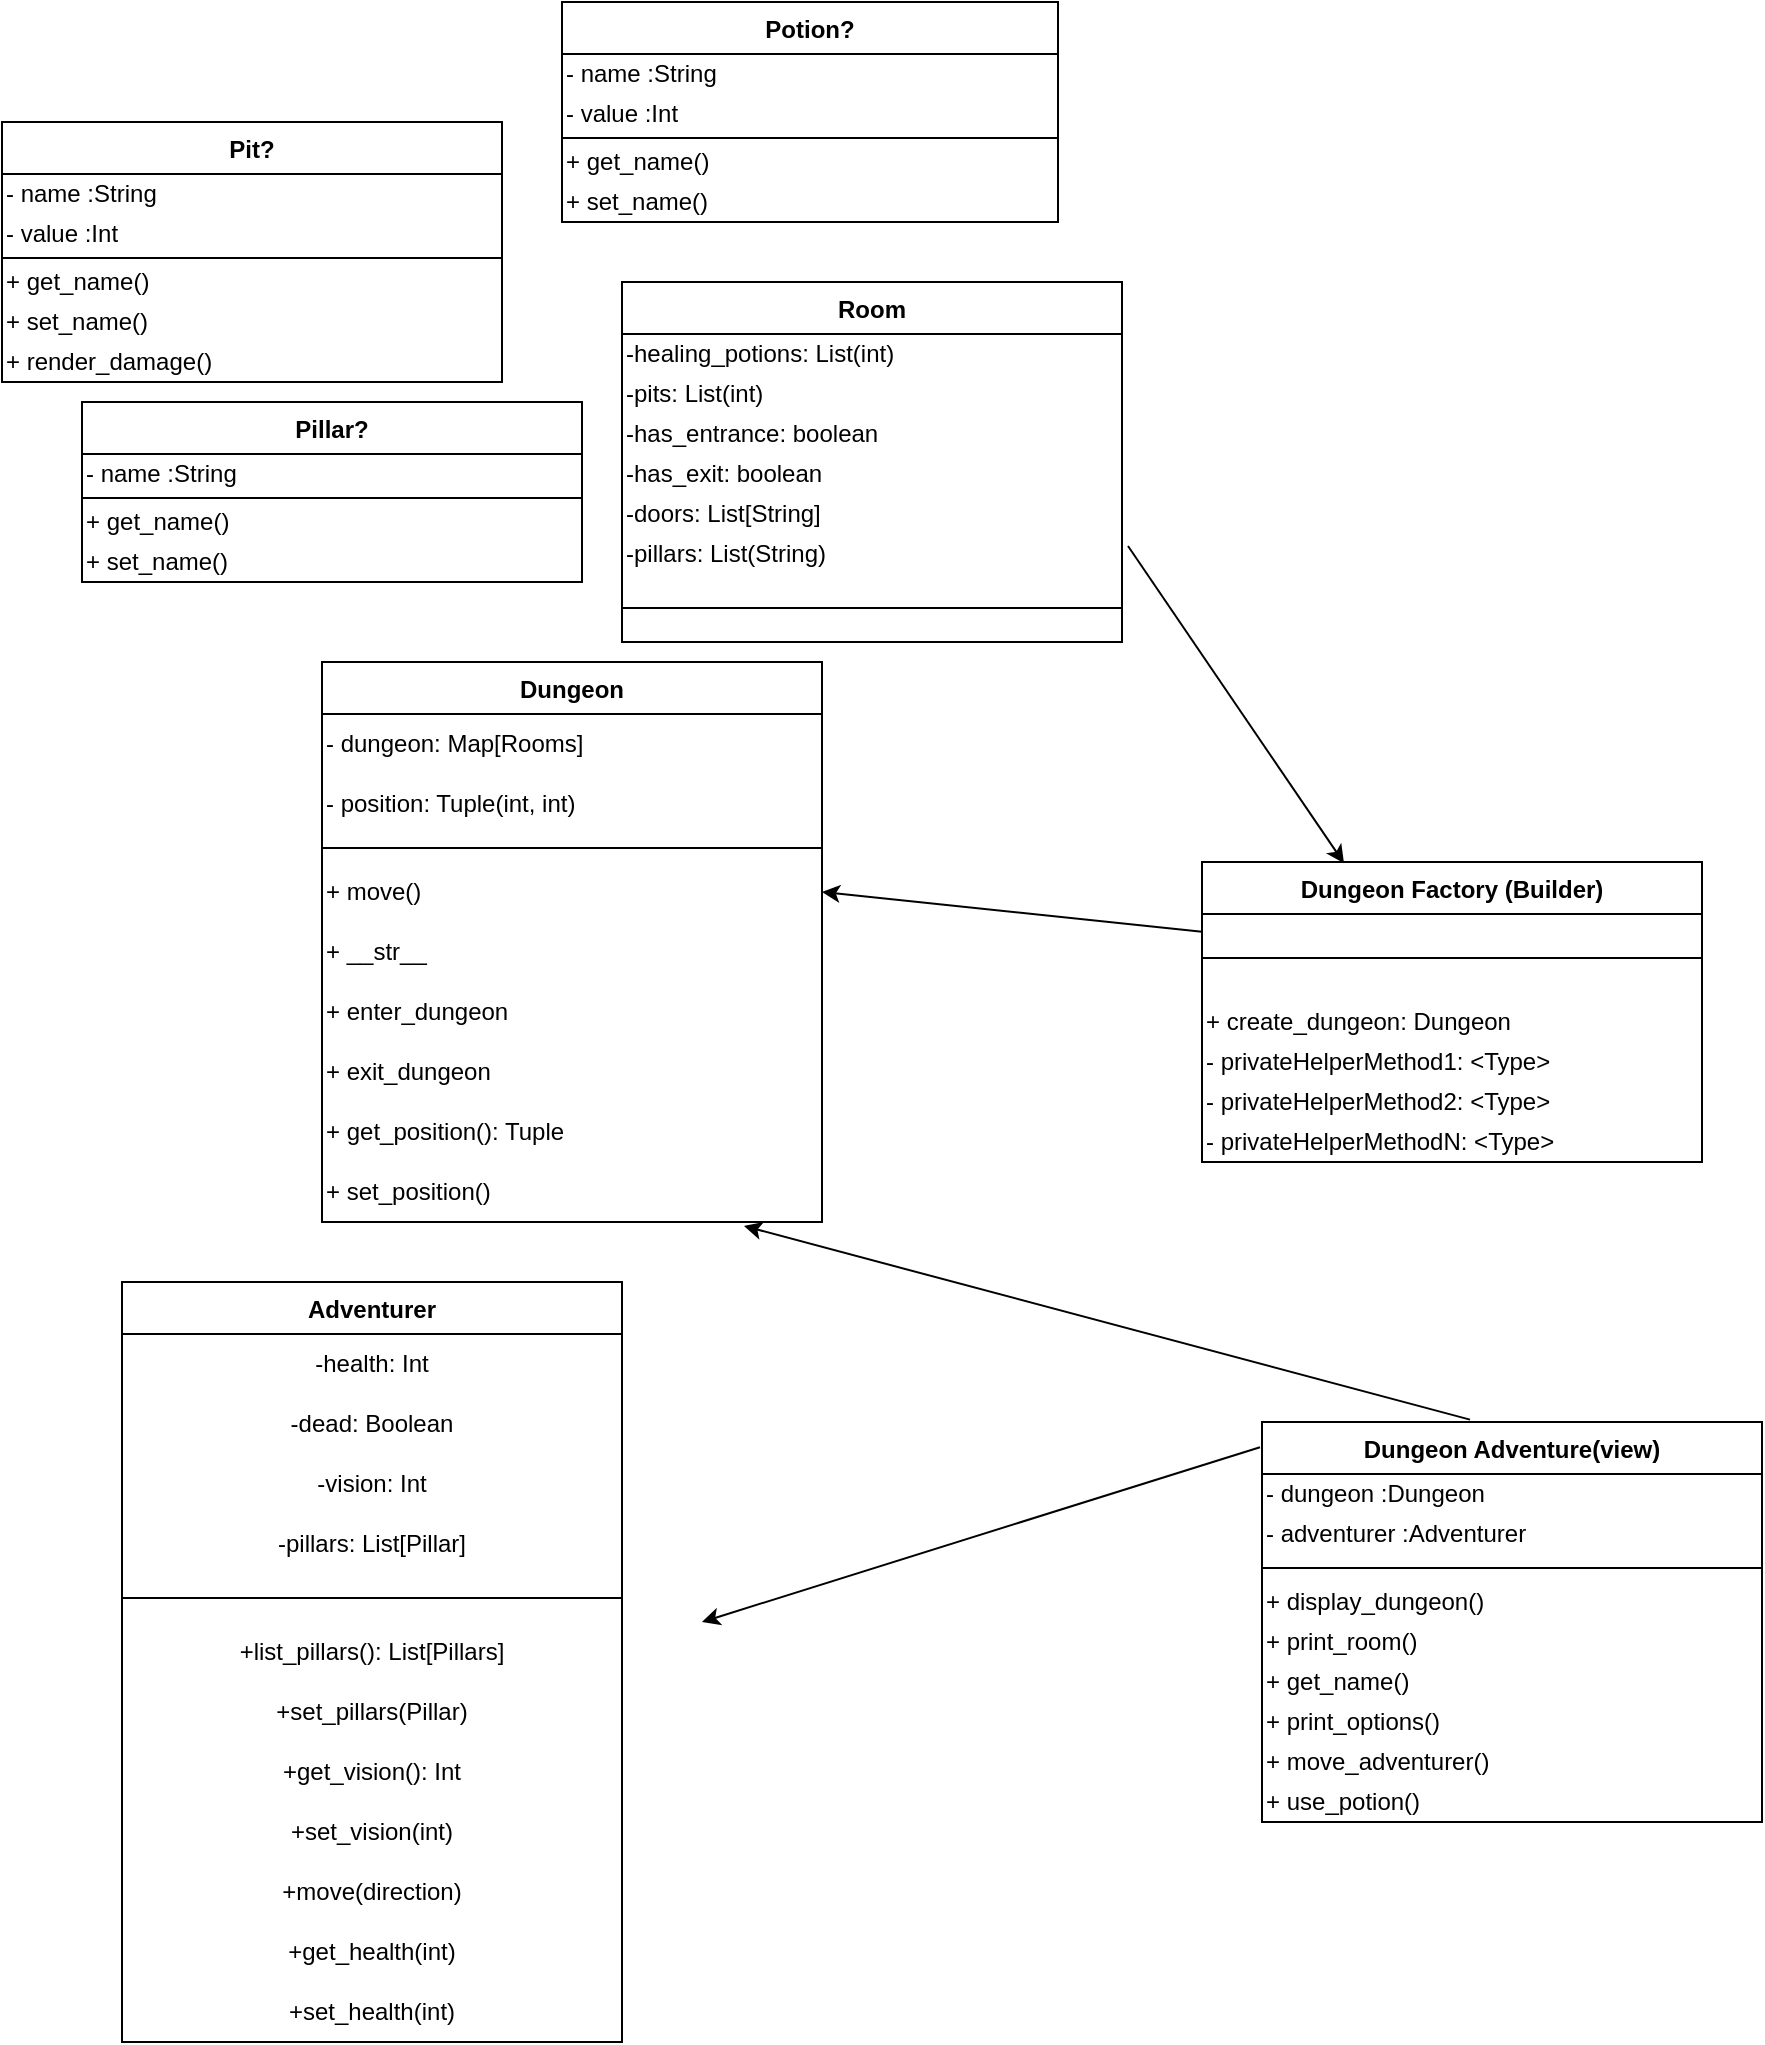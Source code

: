 <mxfile version="15.8.9" type="device"><diagram id="aJbZyJN-FuqO0Uzmp_Wy" name="Page-1"><mxGraphModel dx="2788" dy="2118" grid="1" gridSize="10" guides="1" tooltips="1" connect="1" arrows="1" fold="1" page="1" pageScale="1" pageWidth="850" pageHeight="1100" math="0" shadow="0"><root><mxCell id="0"/><mxCell id="1" parent="0"/><mxCell id="y7DGqiPjETy-vYTzi9vU-1" value="Room" style="swimlane;fontStyle=1;align=center;verticalAlign=top;childLayout=stackLayout;horizontal=1;startSize=26;horizontalStack=0;resizeParent=1;resizeParentMax=0;resizeLast=0;collapsible=1;marginBottom=0;" vertex="1" parent="1"><mxGeometry x="250" width="250" height="180" as="geometry"/></mxCell><mxCell id="y7DGqiPjETy-vYTzi9vU-84" value="&lt;div align=&quot;left&quot;&gt;-healing_potions: List(int)&lt;/div&gt;" style="text;html=1;align=left;verticalAlign=middle;resizable=0;points=[];autosize=1;strokeColor=none;fillColor=none;" vertex="1" parent="y7DGqiPjETy-vYTzi9vU-1"><mxGeometry y="26" width="250" height="20" as="geometry"/></mxCell><mxCell id="y7DGqiPjETy-vYTzi9vU-86" value="&lt;div align=&quot;left&quot;&gt;-pits: List(int)&lt;/div&gt;" style="text;html=1;align=left;verticalAlign=middle;resizable=0;points=[];autosize=1;strokeColor=none;fillColor=none;" vertex="1" parent="y7DGqiPjETy-vYTzi9vU-1"><mxGeometry y="46" width="250" height="20" as="geometry"/></mxCell><mxCell id="y7DGqiPjETy-vYTzi9vU-97" value="&lt;div align=&quot;left&quot;&gt;-has_entrance: boolean&lt;/div&gt;" style="text;html=1;align=left;verticalAlign=middle;resizable=0;points=[];autosize=1;strokeColor=none;fillColor=none;" vertex="1" parent="y7DGqiPjETy-vYTzi9vU-1"><mxGeometry y="66" width="250" height="20" as="geometry"/></mxCell><mxCell id="y7DGqiPjETy-vYTzi9vU-87" value="&lt;div align=&quot;left&quot;&gt;-has_exit: boolean&lt;/div&gt;" style="text;html=1;align=left;verticalAlign=middle;resizable=0;points=[];autosize=1;strokeColor=none;fillColor=none;" vertex="1" parent="y7DGqiPjETy-vYTzi9vU-1"><mxGeometry y="86" width="250" height="20" as="geometry"/></mxCell><mxCell id="y7DGqiPjETy-vYTzi9vU-88" value="&lt;div align=&quot;left&quot;&gt;-doors: List[String]&lt;/div&gt;" style="text;html=1;align=left;verticalAlign=middle;resizable=0;points=[];autosize=1;strokeColor=none;fillColor=none;" vertex="1" parent="y7DGqiPjETy-vYTzi9vU-1"><mxGeometry y="106" width="250" height="20" as="geometry"/></mxCell><mxCell id="y7DGqiPjETy-vYTzi9vU-101" value="&lt;div align=&quot;left&quot;&gt;-pillars: List(String)&lt;/div&gt;" style="text;html=1;align=left;verticalAlign=middle;resizable=0;points=[];autosize=1;strokeColor=none;fillColor=none;" vertex="1" parent="y7DGqiPjETy-vYTzi9vU-1"><mxGeometry y="126" width="250" height="20" as="geometry"/></mxCell><mxCell id="y7DGqiPjETy-vYTzi9vU-3" value="" style="line;strokeWidth=1;fillColor=none;align=left;verticalAlign=middle;spacingTop=-1;spacingLeft=3;spacingRight=3;rotatable=0;labelPosition=right;points=[];portConstraint=eastwest;" vertex="1" parent="y7DGqiPjETy-vYTzi9vU-1"><mxGeometry y="146" width="250" height="34" as="geometry"/></mxCell><mxCell id="y7DGqiPjETy-vYTzi9vU-11" value="Dungeon Factory (Builder)" style="swimlane;fontStyle=1;align=center;verticalAlign=top;childLayout=stackLayout;horizontal=1;startSize=26;horizontalStack=0;resizeParent=1;resizeParentMax=0;resizeLast=0;collapsible=1;marginBottom=0;" vertex="1" parent="1"><mxGeometry x="540" y="290" width="250" height="150" as="geometry"/></mxCell><mxCell id="y7DGqiPjETy-vYTzi9vU-13" value="" style="line;strokeWidth=1;fillColor=none;align=left;verticalAlign=middle;spacingTop=-1;spacingLeft=3;spacingRight=3;rotatable=0;labelPosition=right;points=[];portConstraint=eastwest;" vertex="1" parent="y7DGqiPjETy-vYTzi9vU-11"><mxGeometry y="26" width="250" height="44" as="geometry"/></mxCell><mxCell id="y7DGqiPjETy-vYTzi9vU-94" value="&lt;div align=&quot;left&quot;&gt;+ create_dungeon: Dungeon&lt;br&gt;&lt;/div&gt;" style="text;html=1;align=left;verticalAlign=middle;resizable=0;points=[];autosize=1;strokeColor=none;fillColor=none;" vertex="1" parent="y7DGqiPjETy-vYTzi9vU-11"><mxGeometry y="70" width="250" height="20" as="geometry"/></mxCell><mxCell id="y7DGqiPjETy-vYTzi9vU-111" value="&lt;div align=&quot;left&quot;&gt;- privateHelperMethod1: &amp;lt;Type&amp;gt;&lt;br&gt;&lt;/div&gt;" style="text;html=1;align=left;verticalAlign=middle;resizable=0;points=[];autosize=1;strokeColor=none;fillColor=none;" vertex="1" parent="y7DGqiPjETy-vYTzi9vU-11"><mxGeometry y="90" width="250" height="20" as="geometry"/></mxCell><mxCell id="y7DGqiPjETy-vYTzi9vU-112" value="&lt;div align=&quot;left&quot;&gt;- privateHelperMethod2: &amp;lt;Type&amp;gt;&lt;br&gt;&lt;/div&gt;" style="text;html=1;align=left;verticalAlign=middle;resizable=0;points=[];autosize=1;strokeColor=none;fillColor=none;" vertex="1" parent="y7DGqiPjETy-vYTzi9vU-11"><mxGeometry y="110" width="250" height="20" as="geometry"/></mxCell><mxCell id="y7DGqiPjETy-vYTzi9vU-110" value="&lt;div align=&quot;left&quot;&gt;- privateHelperMethodN: &amp;lt;Type&amp;gt;&lt;br&gt;&lt;/div&gt;" style="text;html=1;align=left;verticalAlign=middle;resizable=0;points=[];autosize=1;strokeColor=none;fillColor=none;" vertex="1" parent="y7DGqiPjETy-vYTzi9vU-11"><mxGeometry y="130" width="250" height="20" as="geometry"/></mxCell><mxCell id="y7DGqiPjETy-vYTzi9vU-18" value="" style="endArrow=classic;html=1;rounded=0;entryX=0.284;entryY=0.004;entryDx=0;entryDy=0;entryPerimeter=0;exitX=1.012;exitY=0.3;exitDx=0;exitDy=0;exitPerimeter=0;" edge="1" parent="1" source="y7DGqiPjETy-vYTzi9vU-101" target="y7DGqiPjETy-vYTzi9vU-11"><mxGeometry width="50" height="50" relative="1" as="geometry"><mxPoint x="655" y="10" as="sourcePoint"/><mxPoint x="440" y="340" as="targetPoint"/></mxGeometry></mxCell><mxCell id="y7DGqiPjETy-vYTzi9vU-22" value="Dungeon" style="swimlane;fontStyle=1;align=center;verticalAlign=top;childLayout=stackLayout;horizontal=1;startSize=26;horizontalStack=0;resizeParent=1;resizeParentMax=0;resizeLast=0;collapsible=1;marginBottom=0;" vertex="1" parent="1"><mxGeometry x="100" y="190" width="250" height="280" as="geometry"/></mxCell><mxCell id="y7DGqiPjETy-vYTzi9vU-83" value="&lt;div align=&quot;left&quot;&gt;- dungeon: Map[Rooms]&lt;br&gt;&lt;/div&gt;" style="text;html=1;strokeColor=none;fillColor=none;align=left;verticalAlign=middle;whiteSpace=wrap;rounded=0;" vertex="1" parent="y7DGqiPjETy-vYTzi9vU-22"><mxGeometry y="26" width="250" height="30" as="geometry"/></mxCell><mxCell id="y7DGqiPjETy-vYTzi9vU-113" value="&lt;div align=&quot;left&quot;&gt;- position: Tuple(int, int)&lt;br&gt;&lt;/div&gt;" style="text;html=1;strokeColor=none;fillColor=none;align=left;verticalAlign=middle;whiteSpace=wrap;rounded=0;" vertex="1" parent="y7DGqiPjETy-vYTzi9vU-22"><mxGeometry y="56" width="250" height="30" as="geometry"/></mxCell><mxCell id="y7DGqiPjETy-vYTzi9vU-23" value="" style="line;strokeWidth=1;fillColor=none;align=left;verticalAlign=middle;spacingTop=-1;spacingLeft=3;spacingRight=3;rotatable=0;labelPosition=right;points=[];portConstraint=eastwest;" vertex="1" parent="y7DGqiPjETy-vYTzi9vU-22"><mxGeometry y="86" width="250" height="14" as="geometry"/></mxCell><mxCell id="y7DGqiPjETy-vYTzi9vU-102" value="+ move()" style="text;html=1;strokeColor=none;fillColor=none;align=left;verticalAlign=middle;whiteSpace=wrap;rounded=0;" vertex="1" parent="y7DGqiPjETy-vYTzi9vU-22"><mxGeometry y="100" width="250" height="30" as="geometry"/></mxCell><mxCell id="y7DGqiPjETy-vYTzi9vU-99" value="+ __str__" style="text;html=1;strokeColor=none;fillColor=none;align=left;verticalAlign=middle;whiteSpace=wrap;rounded=0;" vertex="1" parent="y7DGqiPjETy-vYTzi9vU-22"><mxGeometry y="130" width="250" height="30" as="geometry"/></mxCell><mxCell id="y7DGqiPjETy-vYTzi9vU-105" value="+ enter_dungeon" style="text;html=1;strokeColor=none;fillColor=none;align=left;verticalAlign=middle;whiteSpace=wrap;rounded=0;" vertex="1" parent="y7DGqiPjETy-vYTzi9vU-22"><mxGeometry y="160" width="250" height="30" as="geometry"/></mxCell><mxCell id="y7DGqiPjETy-vYTzi9vU-114" value="&lt;div align=&quot;left&quot;&gt;+ exit_dungeon&lt;br&gt;&lt;/div&gt;" style="text;html=1;strokeColor=none;fillColor=none;align=left;verticalAlign=middle;whiteSpace=wrap;rounded=0;" vertex="1" parent="y7DGqiPjETy-vYTzi9vU-22"><mxGeometry y="190" width="250" height="30" as="geometry"/></mxCell><mxCell id="y7DGqiPjETy-vYTzi9vU-115" value="&lt;div align=&quot;left&quot;&gt;+ get_position(): Tuple&lt;br&gt;&lt;/div&gt;" style="text;html=1;strokeColor=none;fillColor=none;align=left;verticalAlign=middle;whiteSpace=wrap;rounded=0;" vertex="1" parent="y7DGqiPjETy-vYTzi9vU-22"><mxGeometry y="220" width="250" height="30" as="geometry"/></mxCell><mxCell id="y7DGqiPjETy-vYTzi9vU-98" value="&lt;div align=&quot;left&quot;&gt;+ set_position()&lt;br&gt;&lt;/div&gt;" style="text;html=1;strokeColor=none;fillColor=none;align=left;verticalAlign=middle;whiteSpace=wrap;rounded=0;" vertex="1" parent="y7DGqiPjETy-vYTzi9vU-22"><mxGeometry y="250" width="250" height="30" as="geometry"/></mxCell><mxCell id="y7DGqiPjETy-vYTzi9vU-24" value="Dungeon Adventure(view)" style="swimlane;fontStyle=1;align=center;verticalAlign=top;childLayout=stackLayout;horizontal=1;startSize=26;horizontalStack=0;resizeParent=1;resizeParentMax=0;resizeLast=0;collapsible=1;marginBottom=0;" vertex="1" parent="1"><mxGeometry x="570" y="570" width="250" height="200" as="geometry"/></mxCell><mxCell id="y7DGqiPjETy-vYTzi9vU-26" value="&lt;div align=&quot;left&quot;&gt;- dungeon :Dungeon&lt;/div&gt;" style="text;html=1;align=left;verticalAlign=middle;resizable=0;points=[];autosize=1;strokeColor=none;fillColor=none;" vertex="1" parent="y7DGqiPjETy-vYTzi9vU-24"><mxGeometry y="26" width="250" height="20" as="geometry"/></mxCell><mxCell id="y7DGqiPjETy-vYTzi9vU-27" value="&lt;div align=&quot;left&quot;&gt;- adventurer :Adventurer&lt;/div&gt;" style="text;html=1;align=left;verticalAlign=middle;resizable=0;points=[];autosize=1;strokeColor=none;fillColor=none;" vertex="1" parent="y7DGqiPjETy-vYTzi9vU-24"><mxGeometry y="46" width="250" height="20" as="geometry"/></mxCell><mxCell id="y7DGqiPjETy-vYTzi9vU-25" value="" style="line;strokeWidth=1;fillColor=none;align=left;verticalAlign=middle;spacingTop=-1;spacingLeft=3;spacingRight=3;rotatable=0;labelPosition=right;points=[];portConstraint=eastwest;" vertex="1" parent="y7DGqiPjETy-vYTzi9vU-24"><mxGeometry y="66" width="250" height="14" as="geometry"/></mxCell><mxCell id="y7DGqiPjETy-vYTzi9vU-82" value="&lt;div align=&quot;left&quot;&gt;+ display_dungeon()&lt;/div&gt;" style="text;html=1;align=left;verticalAlign=middle;resizable=0;points=[];autosize=1;strokeColor=none;fillColor=none;" vertex="1" parent="y7DGqiPjETy-vYTzi9vU-24"><mxGeometry y="80" width="250" height="20" as="geometry"/></mxCell><mxCell id="y7DGqiPjETy-vYTzi9vU-81" value="&lt;div align=&quot;left&quot;&gt;+ print_room()&lt;/div&gt;" style="text;html=1;align=left;verticalAlign=middle;resizable=0;points=[];autosize=1;strokeColor=none;fillColor=none;" vertex="1" parent="y7DGqiPjETy-vYTzi9vU-24"><mxGeometry y="100" width="250" height="20" as="geometry"/></mxCell><mxCell id="y7DGqiPjETy-vYTzi9vU-106" value="&lt;div align=&quot;left&quot;&gt;+ get_name()&lt;/div&gt;" style="text;html=1;align=left;verticalAlign=middle;resizable=0;points=[];autosize=1;strokeColor=none;fillColor=none;" vertex="1" parent="y7DGqiPjETy-vYTzi9vU-24"><mxGeometry y="120" width="250" height="20" as="geometry"/></mxCell><mxCell id="y7DGqiPjETy-vYTzi9vU-80" value="&lt;div align=&quot;left&quot;&gt;+ print_options()&lt;/div&gt;" style="text;html=1;align=left;verticalAlign=middle;resizable=0;points=[];autosize=1;strokeColor=none;fillColor=none;" vertex="1" parent="y7DGqiPjETy-vYTzi9vU-24"><mxGeometry y="140" width="250" height="20" as="geometry"/></mxCell><mxCell id="y7DGqiPjETy-vYTzi9vU-30" value="&lt;div align=&quot;left&quot;&gt;+ move_adventurer()&lt;/div&gt;" style="text;html=1;align=left;verticalAlign=middle;resizable=0;points=[];autosize=1;strokeColor=none;fillColor=none;" vertex="1" parent="y7DGqiPjETy-vYTzi9vU-24"><mxGeometry y="160" width="250" height="20" as="geometry"/></mxCell><mxCell id="y7DGqiPjETy-vYTzi9vU-29" value="&lt;div align=&quot;left&quot;&gt;+ use_potion()&lt;/div&gt;" style="text;html=1;align=left;verticalAlign=middle;resizable=0;points=[];autosize=1;strokeColor=none;fillColor=none;" vertex="1" parent="y7DGqiPjETy-vYTzi9vU-24"><mxGeometry y="180" width="250" height="20" as="geometry"/></mxCell><mxCell id="y7DGqiPjETy-vYTzi9vU-28" value="" style="endArrow=classic;html=1;rounded=0;exitX=-0.004;exitY=0.063;exitDx=0;exitDy=0;exitPerimeter=0;" edge="1" parent="1" source="y7DGqiPjETy-vYTzi9vU-24"><mxGeometry width="50" height="50" relative="1" as="geometry"><mxPoint x="320" y="730" as="sourcePoint"/><mxPoint x="290" y="670" as="targetPoint"/></mxGeometry></mxCell><mxCell id="y7DGqiPjETy-vYTzi9vU-31" value="Adventurer" style="swimlane;fontStyle=1;align=center;verticalAlign=top;childLayout=stackLayout;horizontal=1;startSize=26;horizontalStack=0;resizeParent=1;resizeParentMax=0;resizeLast=0;collapsible=1;marginBottom=0;" vertex="1" parent="1"><mxGeometry y="500" width="250" height="380" as="geometry"/></mxCell><mxCell id="y7DGqiPjETy-vYTzi9vU-42" value="-health: Int" style="text;html=1;strokeColor=none;fillColor=none;align=center;verticalAlign=middle;whiteSpace=wrap;rounded=0;" vertex="1" parent="y7DGqiPjETy-vYTzi9vU-31"><mxGeometry y="26" width="250" height="30" as="geometry"/></mxCell><mxCell id="y7DGqiPjETy-vYTzi9vU-43" value="-dead: Boolean" style="text;html=1;strokeColor=none;fillColor=none;align=center;verticalAlign=middle;whiteSpace=wrap;rounded=0;" vertex="1" parent="y7DGqiPjETy-vYTzi9vU-31"><mxGeometry y="56" width="250" height="30" as="geometry"/></mxCell><mxCell id="y7DGqiPjETy-vYTzi9vU-44" value="-vision: Int" style="text;html=1;strokeColor=none;fillColor=none;align=center;verticalAlign=middle;whiteSpace=wrap;rounded=0;" vertex="1" parent="y7DGqiPjETy-vYTzi9vU-31"><mxGeometry y="86" width="250" height="30" as="geometry"/></mxCell><mxCell id="y7DGqiPjETy-vYTzi9vU-46" value="-pillars: List[Pillar]" style="text;html=1;strokeColor=none;fillColor=none;align=center;verticalAlign=middle;whiteSpace=wrap;rounded=0;" vertex="1" parent="y7DGqiPjETy-vYTzi9vU-31"><mxGeometry y="116" width="250" height="30" as="geometry"/></mxCell><mxCell id="y7DGqiPjETy-vYTzi9vU-32" value="" style="line;strokeWidth=1;fillColor=none;align=left;verticalAlign=middle;spacingTop=-1;spacingLeft=3;spacingRight=3;rotatable=0;labelPosition=right;points=[];portConstraint=eastwest;" vertex="1" parent="y7DGqiPjETy-vYTzi9vU-31"><mxGeometry y="146" width="250" height="24" as="geometry"/></mxCell><mxCell id="y7DGqiPjETy-vYTzi9vU-50" value="+list_pillars(): List[Pillars]" style="text;html=1;strokeColor=none;fillColor=none;align=center;verticalAlign=middle;whiteSpace=wrap;rounded=0;" vertex="1" parent="y7DGqiPjETy-vYTzi9vU-31"><mxGeometry y="170" width="250" height="30" as="geometry"/></mxCell><mxCell id="y7DGqiPjETy-vYTzi9vU-49" value="+set_pillars(Pillar)" style="text;html=1;strokeColor=none;fillColor=none;align=center;verticalAlign=middle;whiteSpace=wrap;rounded=0;" vertex="1" parent="y7DGqiPjETy-vYTzi9vU-31"><mxGeometry y="200" width="250" height="30" as="geometry"/></mxCell><mxCell id="y7DGqiPjETy-vYTzi9vU-48" value="+get_vision(): Int" style="text;html=1;strokeColor=none;fillColor=none;align=center;verticalAlign=middle;whiteSpace=wrap;rounded=0;" vertex="1" parent="y7DGqiPjETy-vYTzi9vU-31"><mxGeometry y="230" width="250" height="30" as="geometry"/></mxCell><mxCell id="y7DGqiPjETy-vYTzi9vU-47" value="+set_vision(int)" style="text;html=1;strokeColor=none;fillColor=none;align=center;verticalAlign=middle;whiteSpace=wrap;rounded=0;" vertex="1" parent="y7DGqiPjETy-vYTzi9vU-31"><mxGeometry y="260" width="250" height="30" as="geometry"/></mxCell><mxCell id="y7DGqiPjETy-vYTzi9vU-41" value="+move(direction)" style="text;html=1;strokeColor=none;fillColor=none;align=center;verticalAlign=middle;whiteSpace=wrap;rounded=0;" vertex="1" parent="y7DGqiPjETy-vYTzi9vU-31"><mxGeometry y="290" width="250" height="30" as="geometry"/></mxCell><mxCell id="y7DGqiPjETy-vYTzi9vU-45" value="+get_health(int)" style="text;html=1;strokeColor=none;fillColor=none;align=center;verticalAlign=middle;whiteSpace=wrap;rounded=0;" vertex="1" parent="y7DGqiPjETy-vYTzi9vU-31"><mxGeometry y="320" width="250" height="30" as="geometry"/></mxCell><mxCell id="y7DGqiPjETy-vYTzi9vU-39" value="+set_health(int)" style="text;html=1;strokeColor=none;fillColor=none;align=center;verticalAlign=middle;whiteSpace=wrap;rounded=0;" vertex="1" parent="y7DGqiPjETy-vYTzi9vU-31"><mxGeometry y="350" width="250" height="30" as="geometry"/></mxCell><mxCell id="y7DGqiPjETy-vYTzi9vU-52" value="Pillar?" style="swimlane;fontStyle=1;align=center;verticalAlign=top;childLayout=stackLayout;horizontal=1;startSize=26;horizontalStack=0;resizeParent=1;resizeParentMax=0;resizeLast=0;collapsible=1;marginBottom=0;" vertex="1" parent="1"><mxGeometry x="-20" y="60" width="250" height="90" as="geometry"/></mxCell><mxCell id="y7DGqiPjETy-vYTzi9vU-53" value="&lt;div align=&quot;left&quot;&gt;- name :String&lt;/div&gt;" style="text;html=1;align=left;verticalAlign=middle;resizable=0;points=[];autosize=1;strokeColor=none;fillColor=none;" vertex="1" parent="y7DGqiPjETy-vYTzi9vU-52"><mxGeometry y="26" width="250" height="20" as="geometry"/></mxCell><mxCell id="y7DGqiPjETy-vYTzi9vU-55" value="" style="line;strokeWidth=1;fillColor=none;align=left;verticalAlign=middle;spacingTop=-1;spacingLeft=3;spacingRight=3;rotatable=0;labelPosition=right;points=[];portConstraint=eastwest;" vertex="1" parent="y7DGqiPjETy-vYTzi9vU-52"><mxGeometry y="46" width="250" height="4" as="geometry"/></mxCell><mxCell id="y7DGqiPjETy-vYTzi9vU-56" value="&lt;div align=&quot;left&quot;&gt;+ get_name()&lt;/div&gt;" style="text;html=1;align=left;verticalAlign=middle;resizable=0;points=[];autosize=1;strokeColor=none;fillColor=none;" vertex="1" parent="y7DGqiPjETy-vYTzi9vU-52"><mxGeometry y="50" width="250" height="20" as="geometry"/></mxCell><mxCell id="y7DGqiPjETy-vYTzi9vU-57" value="&lt;div align=&quot;left&quot;&gt;+ set_name()&lt;/div&gt;" style="text;html=1;align=left;verticalAlign=middle;resizable=0;points=[];autosize=1;strokeColor=none;fillColor=none;" vertex="1" parent="y7DGqiPjETy-vYTzi9vU-52"><mxGeometry y="70" width="250" height="20" as="geometry"/></mxCell><mxCell id="y7DGqiPjETy-vYTzi9vU-58" value="Potion?" style="swimlane;fontStyle=1;align=center;verticalAlign=top;childLayout=stackLayout;horizontal=1;startSize=26;horizontalStack=0;resizeParent=1;resizeParentMax=0;resizeLast=0;collapsible=1;marginBottom=0;" vertex="1" parent="1"><mxGeometry x="220" y="-140" width="248" height="110" as="geometry"/></mxCell><mxCell id="y7DGqiPjETy-vYTzi9vU-59" value="&lt;div align=&quot;left&quot;&gt;- name :String&lt;/div&gt;" style="text;html=1;align=left;verticalAlign=middle;resizable=0;points=[];autosize=1;strokeColor=none;fillColor=none;" vertex="1" parent="y7DGqiPjETy-vYTzi9vU-58"><mxGeometry y="26" width="248" height="20" as="geometry"/></mxCell><mxCell id="y7DGqiPjETy-vYTzi9vU-108" value="&lt;div align=&quot;left&quot;&gt;- value :Int&lt;/div&gt;" style="text;html=1;align=left;verticalAlign=middle;resizable=0;points=[];autosize=1;strokeColor=none;fillColor=none;" vertex="1" parent="y7DGqiPjETy-vYTzi9vU-58"><mxGeometry y="46" width="248" height="20" as="geometry"/></mxCell><mxCell id="y7DGqiPjETy-vYTzi9vU-60" value="" style="line;strokeWidth=1;fillColor=none;align=left;verticalAlign=middle;spacingTop=-1;spacingLeft=3;spacingRight=3;rotatable=0;labelPosition=right;points=[];portConstraint=eastwest;" vertex="1" parent="y7DGqiPjETy-vYTzi9vU-58"><mxGeometry y="66" width="248" height="4" as="geometry"/></mxCell><mxCell id="y7DGqiPjETy-vYTzi9vU-61" value="&lt;div align=&quot;left&quot;&gt;+ get_name()&lt;/div&gt;" style="text;html=1;align=left;verticalAlign=middle;resizable=0;points=[];autosize=1;strokeColor=none;fillColor=none;" vertex="1" parent="y7DGqiPjETy-vYTzi9vU-58"><mxGeometry y="70" width="248" height="20" as="geometry"/></mxCell><mxCell id="y7DGqiPjETy-vYTzi9vU-62" value="&lt;div align=&quot;left&quot;&gt;+ set_name()&lt;/div&gt;" style="text;html=1;align=left;verticalAlign=middle;resizable=0;points=[];autosize=1;strokeColor=none;fillColor=none;" vertex="1" parent="y7DGqiPjETy-vYTzi9vU-58"><mxGeometry y="90" width="248" height="20" as="geometry"/></mxCell><mxCell id="y7DGqiPjETy-vYTzi9vU-63" value="Pit?" style="swimlane;fontStyle=1;align=center;verticalAlign=top;childLayout=stackLayout;horizontal=1;startSize=26;horizontalStack=0;resizeParent=1;resizeParentMax=0;resizeLast=0;collapsible=1;marginBottom=0;" vertex="1" parent="1"><mxGeometry x="-60" y="-80" width="250" height="130" as="geometry"/></mxCell><mxCell id="y7DGqiPjETy-vYTzi9vU-64" value="&lt;div align=&quot;left&quot;&gt;- name :String&lt;/div&gt;" style="text;html=1;align=left;verticalAlign=middle;resizable=0;points=[];autosize=1;strokeColor=none;fillColor=none;" vertex="1" parent="y7DGqiPjETy-vYTzi9vU-63"><mxGeometry y="26" width="250" height="20" as="geometry"/></mxCell><mxCell id="y7DGqiPjETy-vYTzi9vU-107" value="&lt;div align=&quot;left&quot;&gt;- value :Int&lt;/div&gt;" style="text;html=1;align=left;verticalAlign=middle;resizable=0;points=[];autosize=1;strokeColor=none;fillColor=none;" vertex="1" parent="y7DGqiPjETy-vYTzi9vU-63"><mxGeometry y="46" width="250" height="20" as="geometry"/></mxCell><mxCell id="y7DGqiPjETy-vYTzi9vU-65" value="" style="line;strokeWidth=1;fillColor=none;align=left;verticalAlign=middle;spacingTop=-1;spacingLeft=3;spacingRight=3;rotatable=0;labelPosition=right;points=[];portConstraint=eastwest;" vertex="1" parent="y7DGqiPjETy-vYTzi9vU-63"><mxGeometry y="66" width="250" height="4" as="geometry"/></mxCell><mxCell id="y7DGqiPjETy-vYTzi9vU-66" value="&lt;div align=&quot;left&quot;&gt;+ get_name()&lt;/div&gt;" style="text;html=1;align=left;verticalAlign=middle;resizable=0;points=[];autosize=1;strokeColor=none;fillColor=none;" vertex="1" parent="y7DGqiPjETy-vYTzi9vU-63"><mxGeometry y="70" width="250" height="20" as="geometry"/></mxCell><mxCell id="y7DGqiPjETy-vYTzi9vU-109" value="&lt;div align=&quot;left&quot;&gt;+ set_name()&lt;/div&gt;" style="text;html=1;align=left;verticalAlign=middle;resizable=0;points=[];autosize=1;strokeColor=none;fillColor=none;" vertex="1" parent="y7DGqiPjETy-vYTzi9vU-63"><mxGeometry y="90" width="250" height="20" as="geometry"/></mxCell><mxCell id="y7DGqiPjETy-vYTzi9vU-67" value="&lt;div align=&quot;left&quot;&gt;+ render_damage()&lt;/div&gt;" style="text;html=1;align=left;verticalAlign=middle;resizable=0;points=[];autosize=1;strokeColor=none;fillColor=none;" vertex="1" parent="y7DGqiPjETy-vYTzi9vU-63"><mxGeometry y="110" width="250" height="20" as="geometry"/></mxCell><mxCell id="y7DGqiPjETy-vYTzi9vU-89" value="" style="endArrow=classic;html=1;rounded=0;exitX=0.416;exitY=-0.006;exitDx=0;exitDy=0;exitPerimeter=0;entryX=0.844;entryY=1.067;entryDx=0;entryDy=0;entryPerimeter=0;" edge="1" parent="1" source="y7DGqiPjETy-vYTzi9vU-24" target="y7DGqiPjETy-vYTzi9vU-98"><mxGeometry width="50" height="50" relative="1" as="geometry"><mxPoint x="400" y="690" as="sourcePoint"/><mxPoint x="310" y="570" as="targetPoint"/></mxGeometry></mxCell><mxCell id="y7DGqiPjETy-vYTzi9vU-95" value="" style="endArrow=classic;html=1;rounded=0;entryX=1;entryY=0.5;entryDx=0;entryDy=0;" edge="1" parent="1" source="y7DGqiPjETy-vYTzi9vU-13" target="y7DGqiPjETy-vYTzi9vU-102"><mxGeometry width="50" height="50" relative="1" as="geometry"><mxPoint x="430" y="370" as="sourcePoint"/><mxPoint x="480" y="320" as="targetPoint"/></mxGeometry></mxCell></root></mxGraphModel></diagram></mxfile>